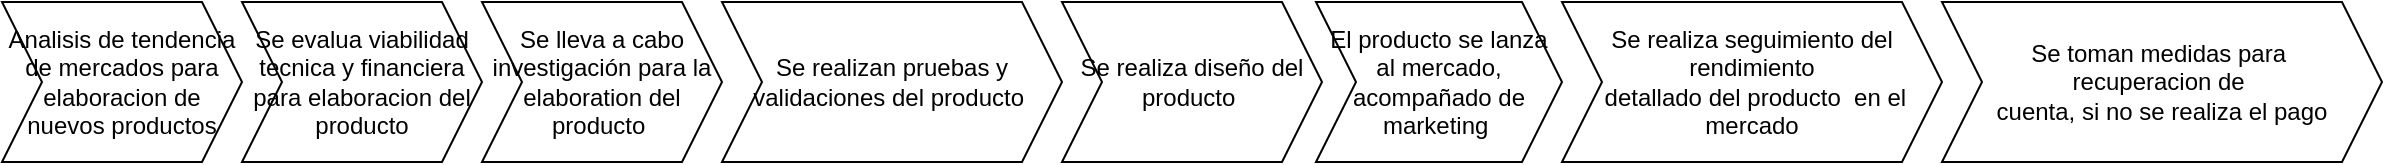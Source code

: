 <mxfile version="24.4.0" type="device">
  <diagram name="Página-1" id="EQT6mkqfsKpfmT6XrE-N">
    <mxGraphModel dx="996" dy="456" grid="1" gridSize="10" guides="1" tooltips="1" connect="1" arrows="1" fold="1" page="1" pageScale="1" pageWidth="827" pageHeight="1169" math="0" shadow="0">
      <root>
        <mxCell id="0" />
        <mxCell id="1" parent="0" />
        <mxCell id="sRvNxMIeEX6gMQWpNpkh-15" value="Analisis de tendencia de mercados para elaboracion de nuevos productos" style="shape=step;perimeter=stepPerimeter;whiteSpace=wrap;html=1;fixedSize=1;" vertex="1" parent="1">
          <mxGeometry y="40" width="120" height="80" as="geometry" />
        </mxCell>
        <mxCell id="sRvNxMIeEX6gMQWpNpkh-16" value="Se realiza diseño del producto&amp;nbsp;" style="shape=step;perimeter=stepPerimeter;whiteSpace=wrap;html=1;fixedSize=1;" vertex="1" parent="1">
          <mxGeometry x="530" y="40" width="130" height="80" as="geometry" />
        </mxCell>
        <mxCell id="sRvNxMIeEX6gMQWpNpkh-17" value="Se realizan pruebas y validaciones del producto&amp;nbsp;" style="shape=step;perimeter=stepPerimeter;whiteSpace=wrap;html=1;fixedSize=1;" vertex="1" parent="1">
          <mxGeometry x="360" y="40" width="170" height="80" as="geometry" />
        </mxCell>
        <mxCell id="sRvNxMIeEX6gMQWpNpkh-18" value="Se lleva a cabo investigación para la elaboration del producto&amp;nbsp;" style="shape=step;perimeter=stepPerimeter;whiteSpace=wrap;html=1;fixedSize=1;" vertex="1" parent="1">
          <mxGeometry x="240" y="40" width="120" height="80" as="geometry" />
        </mxCell>
        <mxCell id="sRvNxMIeEX6gMQWpNpkh-19" value="Se evalua viabilidad tecnica y financiera para elaboracion del producto" style="shape=step;perimeter=stepPerimeter;whiteSpace=wrap;html=1;fixedSize=1;" vertex="1" parent="1">
          <mxGeometry x="120" y="40" width="120" height="80" as="geometry" />
        </mxCell>
        <mxCell id="sRvNxMIeEX6gMQWpNpkh-21" value="Se realiza seguimiento del rendimiento&lt;div&gt;&amp;nbsp;detallado del producto&amp;nbsp; en el mercado&lt;/div&gt;" style="shape=step;perimeter=stepPerimeter;whiteSpace=wrap;html=1;fixedSize=1;" vertex="1" parent="1">
          <mxGeometry x="780" y="40" width="190" height="80" as="geometry" />
        </mxCell>
        <mxCell id="sRvNxMIeEX6gMQWpNpkh-22" value="&lt;div&gt;El producto se lanza al mercado, acompañado de marketing&amp;nbsp;&lt;/div&gt;" style="shape=step;perimeter=stepPerimeter;whiteSpace=wrap;html=1;fixedSize=1;" vertex="1" parent="1">
          <mxGeometry x="657" y="40" width="123" height="80" as="geometry" />
        </mxCell>
        <mxCell id="sRvNxMIeEX6gMQWpNpkh-23" value="Se toman medidas para&amp;nbsp;&lt;div&gt;recuperacion de&amp;nbsp;&lt;/div&gt;&lt;div&gt;cuenta, si no se realiza el pago&lt;/div&gt;" style="shape=step;perimeter=stepPerimeter;whiteSpace=wrap;html=1;fixedSize=1;" vertex="1" parent="1">
          <mxGeometry x="970" y="40" width="220" height="80" as="geometry" />
        </mxCell>
      </root>
    </mxGraphModel>
  </diagram>
</mxfile>
